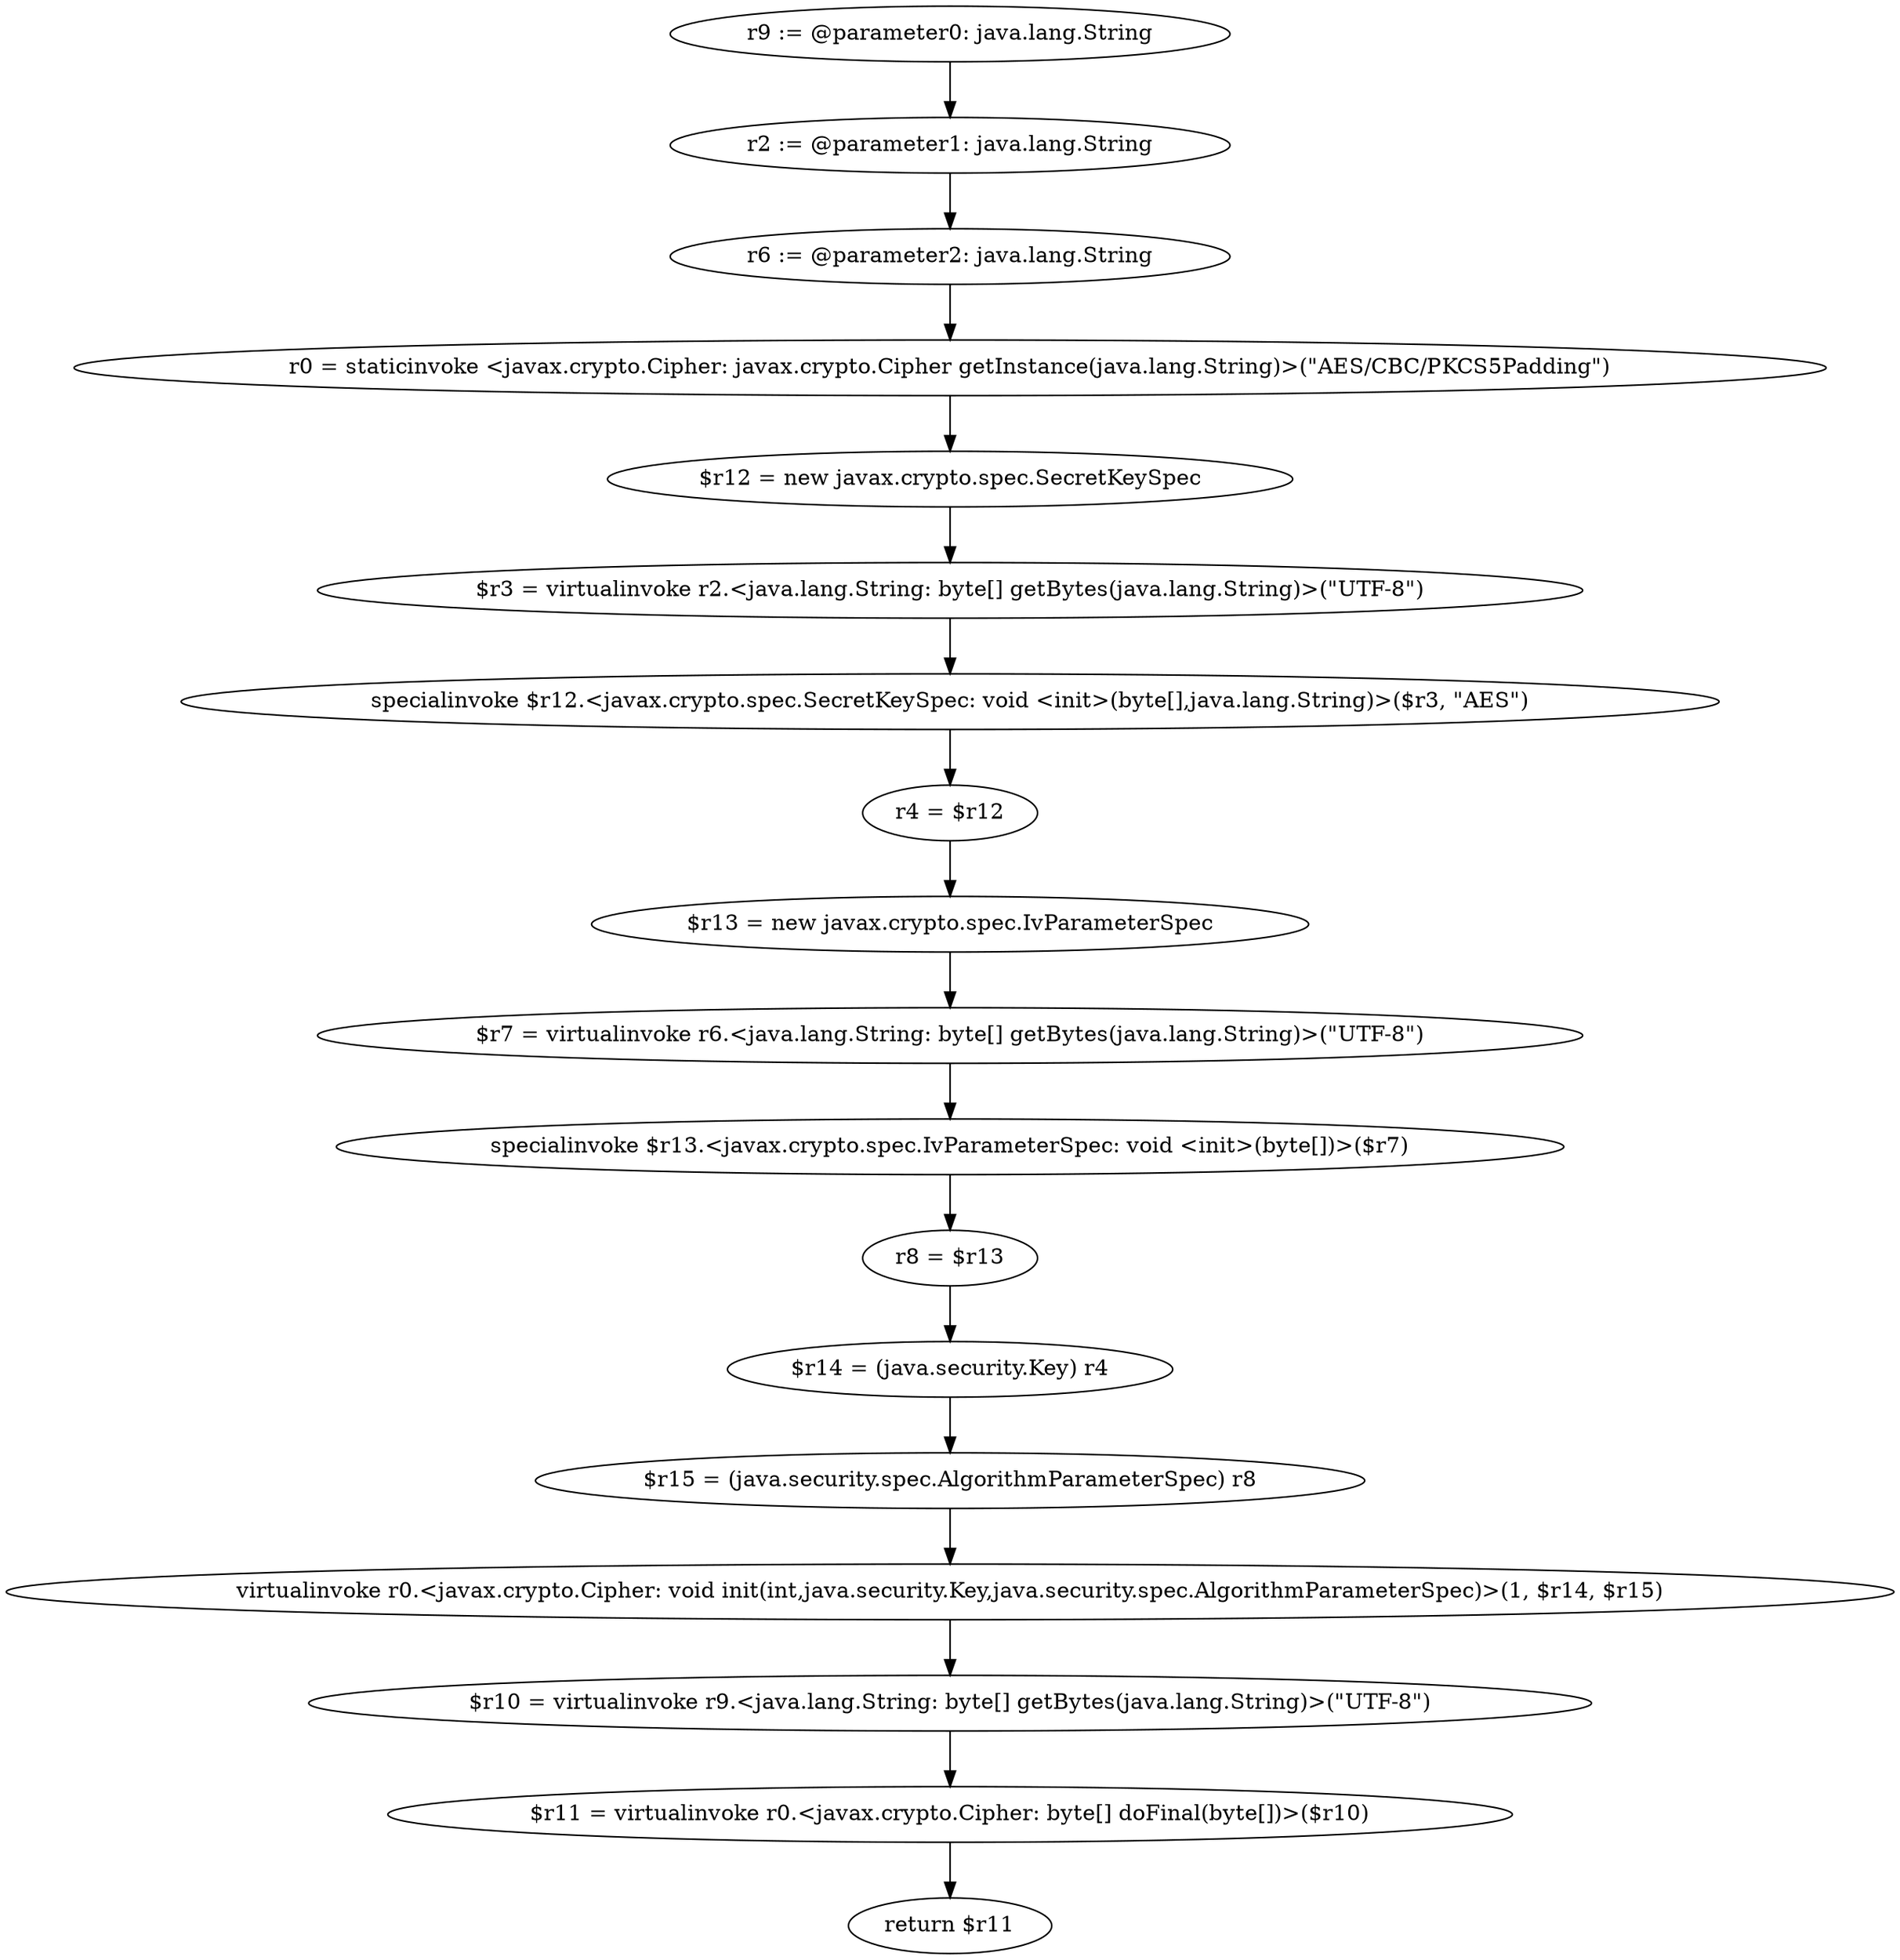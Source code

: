 digraph "unitGraph" {
    "r9 := @parameter0: java.lang.String"
    "r2 := @parameter1: java.lang.String"
    "r6 := @parameter2: java.lang.String"
    "r0 = staticinvoke <javax.crypto.Cipher: javax.crypto.Cipher getInstance(java.lang.String)>(\"AES/CBC/PKCS5Padding\")"
    "$r12 = new javax.crypto.spec.SecretKeySpec"
    "$r3 = virtualinvoke r2.<java.lang.String: byte[] getBytes(java.lang.String)>(\"UTF-8\")"
    "specialinvoke $r12.<javax.crypto.spec.SecretKeySpec: void <init>(byte[],java.lang.String)>($r3, \"AES\")"
    "r4 = $r12"
    "$r13 = new javax.crypto.spec.IvParameterSpec"
    "$r7 = virtualinvoke r6.<java.lang.String: byte[] getBytes(java.lang.String)>(\"UTF-8\")"
    "specialinvoke $r13.<javax.crypto.spec.IvParameterSpec: void <init>(byte[])>($r7)"
    "r8 = $r13"
    "$r14 = (java.security.Key) r4"
    "$r15 = (java.security.spec.AlgorithmParameterSpec) r8"
    "virtualinvoke r0.<javax.crypto.Cipher: void init(int,java.security.Key,java.security.spec.AlgorithmParameterSpec)>(1, $r14, $r15)"
    "$r10 = virtualinvoke r9.<java.lang.String: byte[] getBytes(java.lang.String)>(\"UTF-8\")"
    "$r11 = virtualinvoke r0.<javax.crypto.Cipher: byte[] doFinal(byte[])>($r10)"
    "return $r11"
    "r9 := @parameter0: java.lang.String"->"r2 := @parameter1: java.lang.String";
    "r2 := @parameter1: java.lang.String"->"r6 := @parameter2: java.lang.String";
    "r6 := @parameter2: java.lang.String"->"r0 = staticinvoke <javax.crypto.Cipher: javax.crypto.Cipher getInstance(java.lang.String)>(\"AES/CBC/PKCS5Padding\")";
    "r0 = staticinvoke <javax.crypto.Cipher: javax.crypto.Cipher getInstance(java.lang.String)>(\"AES/CBC/PKCS5Padding\")"->"$r12 = new javax.crypto.spec.SecretKeySpec";
    "$r12 = new javax.crypto.spec.SecretKeySpec"->"$r3 = virtualinvoke r2.<java.lang.String: byte[] getBytes(java.lang.String)>(\"UTF-8\")";
    "$r3 = virtualinvoke r2.<java.lang.String: byte[] getBytes(java.lang.String)>(\"UTF-8\")"->"specialinvoke $r12.<javax.crypto.spec.SecretKeySpec: void <init>(byte[],java.lang.String)>($r3, \"AES\")";
    "specialinvoke $r12.<javax.crypto.spec.SecretKeySpec: void <init>(byte[],java.lang.String)>($r3, \"AES\")"->"r4 = $r12";
    "r4 = $r12"->"$r13 = new javax.crypto.spec.IvParameterSpec";
    "$r13 = new javax.crypto.spec.IvParameterSpec"->"$r7 = virtualinvoke r6.<java.lang.String: byte[] getBytes(java.lang.String)>(\"UTF-8\")";
    "$r7 = virtualinvoke r6.<java.lang.String: byte[] getBytes(java.lang.String)>(\"UTF-8\")"->"specialinvoke $r13.<javax.crypto.spec.IvParameterSpec: void <init>(byte[])>($r7)";
    "specialinvoke $r13.<javax.crypto.spec.IvParameterSpec: void <init>(byte[])>($r7)"->"r8 = $r13";
    "r8 = $r13"->"$r14 = (java.security.Key) r4";
    "$r14 = (java.security.Key) r4"->"$r15 = (java.security.spec.AlgorithmParameterSpec) r8";
    "$r15 = (java.security.spec.AlgorithmParameterSpec) r8"->"virtualinvoke r0.<javax.crypto.Cipher: void init(int,java.security.Key,java.security.spec.AlgorithmParameterSpec)>(1, $r14, $r15)";
    "virtualinvoke r0.<javax.crypto.Cipher: void init(int,java.security.Key,java.security.spec.AlgorithmParameterSpec)>(1, $r14, $r15)"->"$r10 = virtualinvoke r9.<java.lang.String: byte[] getBytes(java.lang.String)>(\"UTF-8\")";
    "$r10 = virtualinvoke r9.<java.lang.String: byte[] getBytes(java.lang.String)>(\"UTF-8\")"->"$r11 = virtualinvoke r0.<javax.crypto.Cipher: byte[] doFinal(byte[])>($r10)";
    "$r11 = virtualinvoke r0.<javax.crypto.Cipher: byte[] doFinal(byte[])>($r10)"->"return $r11";
}
